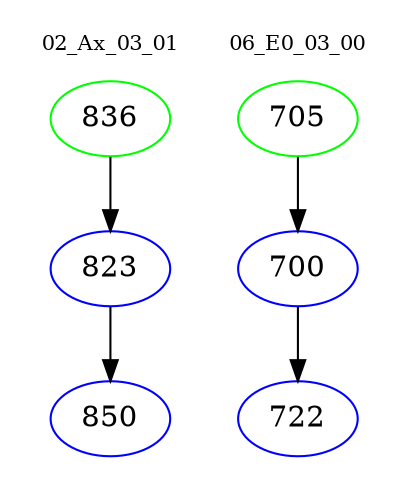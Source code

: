 digraph{
subgraph cluster_0 {
color = white
label = "02_Ax_03_01";
fontsize=10;
T0_836 [label="836", color="green"]
T0_836 -> T0_823 [color="black"]
T0_823 [label="823", color="blue"]
T0_823 -> T0_850 [color="black"]
T0_850 [label="850", color="blue"]
}
subgraph cluster_1 {
color = white
label = "06_E0_03_00";
fontsize=10;
T1_705 [label="705", color="green"]
T1_705 -> T1_700 [color="black"]
T1_700 [label="700", color="blue"]
T1_700 -> T1_722 [color="black"]
T1_722 [label="722", color="blue"]
}
}
